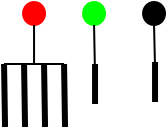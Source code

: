 <?xml version="1.0" encoding="UTF-8"?>
<dia:diagram xmlns:dia="http://www.lysator.liu.se/~alla/dia/">
  <dia:layer name="Background" visible="true" active="true">
    <dia:object type="Standard - Ellipse" version="0" id="O0">
      <dia:attribute name="obj_pos">
        <dia:point val="9.95,8.95"/>
      </dia:attribute>
      <dia:attribute name="obj_bb">
        <dia:rectangle val="9.9,8.9;11.1,10.15"/>
      </dia:attribute>
      <dia:attribute name="elem_corner">
        <dia:point val="9.95,8.95"/>
      </dia:attribute>
      <dia:attribute name="elem_width">
        <dia:real val="1.1"/>
      </dia:attribute>
      <dia:attribute name="elem_height">
        <dia:real val="1.15"/>
      </dia:attribute>
      <dia:attribute name="border_width">
        <dia:real val="0.1"/>
      </dia:attribute>
      <dia:attribute name="border_color">
        <dia:color val="#ff0000"/>
      </dia:attribute>
      <dia:attribute name="inner_color">
        <dia:color val="#ff0000"/>
      </dia:attribute>
    </dia:object>
    <dia:object type="Standard - Ellipse" version="0" id="O1">
      <dia:attribute name="obj_pos">
        <dia:point val="12.95,8.95"/>
      </dia:attribute>
      <dia:attribute name="obj_bb">
        <dia:rectangle val="12.9,8.9;14.1,10.15"/>
      </dia:attribute>
      <dia:attribute name="elem_corner">
        <dia:point val="12.95,8.95"/>
      </dia:attribute>
      <dia:attribute name="elem_width">
        <dia:real val="1.1"/>
      </dia:attribute>
      <dia:attribute name="elem_height">
        <dia:real val="1.15"/>
      </dia:attribute>
      <dia:attribute name="border_width">
        <dia:real val="0.1"/>
      </dia:attribute>
      <dia:attribute name="border_color">
        <dia:color val="#00ff00"/>
      </dia:attribute>
      <dia:attribute name="inner_color">
        <dia:color val="#00ff00"/>
      </dia:attribute>
    </dia:object>
    <dia:object type="Standard - Ellipse" version="0" id="O2">
      <dia:attribute name="obj_pos">
        <dia:point val="15.95,8.95"/>
      </dia:attribute>
      <dia:attribute name="obj_bb">
        <dia:rectangle val="15.9,8.9;17.1,10.15"/>
      </dia:attribute>
      <dia:attribute name="elem_corner">
        <dia:point val="15.95,8.95"/>
      </dia:attribute>
      <dia:attribute name="elem_width">
        <dia:real val="1.1"/>
      </dia:attribute>
      <dia:attribute name="elem_height">
        <dia:real val="1.15"/>
      </dia:attribute>
      <dia:attribute name="border_width">
        <dia:real val="0.1"/>
      </dia:attribute>
      <dia:attribute name="inner_color">
        <dia:color val="#000000"/>
      </dia:attribute>
    </dia:object>
    <dia:object type="Standard - Line" version="0" id="O3">
      <dia:attribute name="obj_pos">
        <dia:point val="12,12.05"/>
      </dia:attribute>
      <dia:attribute name="obj_bb">
        <dia:rectangle val="11.848,11.898;12.202,15.352"/>
      </dia:attribute>
      <dia:attribute name="conn_endpoints">
        <dia:point val="12,12.05"/>
        <dia:point val="12.05,15.2"/>
      </dia:attribute>
      <dia:attribute name="numcp">
        <dia:int val="1"/>
      </dia:attribute>
      <dia:attribute name="line_width">
        <dia:real val="0.3"/>
      </dia:attribute>
    </dia:object>
    <dia:object type="Standard - Line" version="0" id="O4">
      <dia:attribute name="obj_pos">
        <dia:point val="11,12.05"/>
      </dia:attribute>
      <dia:attribute name="obj_bb">
        <dia:rectangle val="10.848,11.898;11.202,15.352"/>
      </dia:attribute>
      <dia:attribute name="conn_endpoints">
        <dia:point val="11,12.05"/>
        <dia:point val="11.05,15.2"/>
      </dia:attribute>
      <dia:attribute name="numcp">
        <dia:int val="1"/>
      </dia:attribute>
      <dia:attribute name="line_width">
        <dia:real val="0.3"/>
      </dia:attribute>
    </dia:object>
    <dia:object type="Standard - Line" version="0" id="O5">
      <dia:attribute name="obj_pos">
        <dia:point val="10,12.05"/>
      </dia:attribute>
      <dia:attribute name="obj_bb">
        <dia:rectangle val="9.848,11.898;10.202,15.352"/>
      </dia:attribute>
      <dia:attribute name="conn_endpoints">
        <dia:point val="10,12.05"/>
        <dia:point val="10.05,15.2"/>
      </dia:attribute>
      <dia:attribute name="numcp">
        <dia:int val="1"/>
      </dia:attribute>
      <dia:attribute name="line_width">
        <dia:real val="0.3"/>
      </dia:attribute>
    </dia:object>
    <dia:object type="Standard - Line" version="0" id="O6">
      <dia:attribute name="obj_pos">
        <dia:point val="9,12.05"/>
      </dia:attribute>
      <dia:attribute name="obj_bb">
        <dia:rectangle val="8.848,11.898;9.202,15.352"/>
      </dia:attribute>
      <dia:attribute name="conn_endpoints">
        <dia:point val="9,12.05"/>
        <dia:point val="9.05,15.2"/>
      </dia:attribute>
      <dia:attribute name="numcp">
        <dia:int val="1"/>
      </dia:attribute>
      <dia:attribute name="line_width">
        <dia:real val="0.3"/>
      </dia:attribute>
    </dia:object>
    <dia:object type="Standard - Line" version="0" id="O7">
      <dia:attribute name="obj_pos">
        <dia:point val="9,12.05"/>
      </dia:attribute>
      <dia:attribute name="obj_bb">
        <dia:rectangle val="8.95,12;12.05,12.1"/>
      </dia:attribute>
      <dia:attribute name="conn_endpoints">
        <dia:point val="9,12.05"/>
        <dia:point val="12,12.05"/>
      </dia:attribute>
      <dia:attribute name="numcp">
        <dia:int val="1"/>
      </dia:attribute>
    </dia:object>
    <dia:object type="Standard - Line" version="0" id="O8">
      <dia:attribute name="obj_pos">
        <dia:point val="13.55,12.05"/>
      </dia:attribute>
      <dia:attribute name="obj_bb">
        <dia:rectangle val="13.4,11.9;13.7,14.2"/>
      </dia:attribute>
      <dia:attribute name="conn_endpoints">
        <dia:point val="13.55,12.05"/>
        <dia:point val="13.55,14.05"/>
      </dia:attribute>
      <dia:attribute name="numcp">
        <dia:int val="1"/>
      </dia:attribute>
      <dia:attribute name="line_width">
        <dia:real val="0.3"/>
      </dia:attribute>
    </dia:object>
    <dia:object type="Standard - Line" version="0" id="O9">
      <dia:attribute name="obj_pos">
        <dia:point val="16.55,11.95"/>
      </dia:attribute>
      <dia:attribute name="obj_bb">
        <dia:rectangle val="16.4,11.8;16.7,14.1"/>
      </dia:attribute>
      <dia:attribute name="conn_endpoints">
        <dia:point val="16.55,11.95"/>
        <dia:point val="16.55,13.95"/>
      </dia:attribute>
      <dia:attribute name="numcp">
        <dia:int val="1"/>
      </dia:attribute>
      <dia:attribute name="line_width">
        <dia:real val="0.3"/>
      </dia:attribute>
    </dia:object>
    <dia:object type="Standard - Line" version="0" id="O10">
      <dia:attribute name="obj_pos">
        <dia:point val="10.5,10.1"/>
      </dia:attribute>
      <dia:attribute name="obj_bb">
        <dia:rectangle val="10.45,10.05;10.55,12.1"/>
      </dia:attribute>
      <dia:attribute name="conn_endpoints">
        <dia:point val="10.5,10.1"/>
        <dia:point val="10.5,12.05"/>
      </dia:attribute>
      <dia:attribute name="numcp">
        <dia:int val="1"/>
      </dia:attribute>
      <dia:connections>
        <dia:connection handle="0" to="O0" connection="6"/>
        <dia:connection handle="1" to="O7" connection="0"/>
      </dia:connections>
    </dia:object>
    <dia:object type="Standard - Line" version="0" id="O11">
      <dia:attribute name="obj_pos">
        <dia:point val="16.5,10.1"/>
      </dia:attribute>
      <dia:attribute name="obj_bb">
        <dia:rectangle val="16.449,10.049;16.601,12.289"/>
      </dia:attribute>
      <dia:attribute name="conn_endpoints">
        <dia:point val="16.5,10.1"/>
        <dia:point val="16.55,12.238"/>
      </dia:attribute>
      <dia:attribute name="numcp">
        <dia:int val="1"/>
      </dia:attribute>
      <dia:connections>
        <dia:connection handle="0" to="O2" connection="6"/>
      </dia:connections>
    </dia:object>
    <dia:object type="Standard - Line" version="0" id="O12">
      <dia:attribute name="obj_pos">
        <dia:point val="13.5,10.1"/>
      </dia:attribute>
      <dia:attribute name="obj_bb">
        <dia:rectangle val="13.449,10.049;13.601,12.688"/>
      </dia:attribute>
      <dia:attribute name="conn_endpoints">
        <dia:point val="13.5,10.1"/>
        <dia:point val="13.55,12.637"/>
      </dia:attribute>
      <dia:attribute name="numcp">
        <dia:int val="1"/>
      </dia:attribute>
      <dia:connections>
        <dia:connection handle="0" to="O1" connection="6"/>
      </dia:connections>
    </dia:object>
  </dia:layer>
</dia:diagram>
